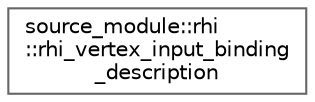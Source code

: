 digraph "类继承关系图"
{
 // LATEX_PDF_SIZE
  bgcolor="transparent";
  edge [fontname=Helvetica,fontsize=10,labelfontname=Helvetica,labelfontsize=10];
  node [fontname=Helvetica,fontsize=10,shape=box,height=0.2,width=0.4];
  rankdir="LR";
  Node0 [id="Node000000",label="source_module::rhi\l::rhi_vertex_input_binding\l_description",height=0.2,width=0.4,color="grey40", fillcolor="white", style="filled",URL="$structsource__module_1_1rhi_1_1rhi__vertex__input__binding__description.html",tooltip=" "];
}
